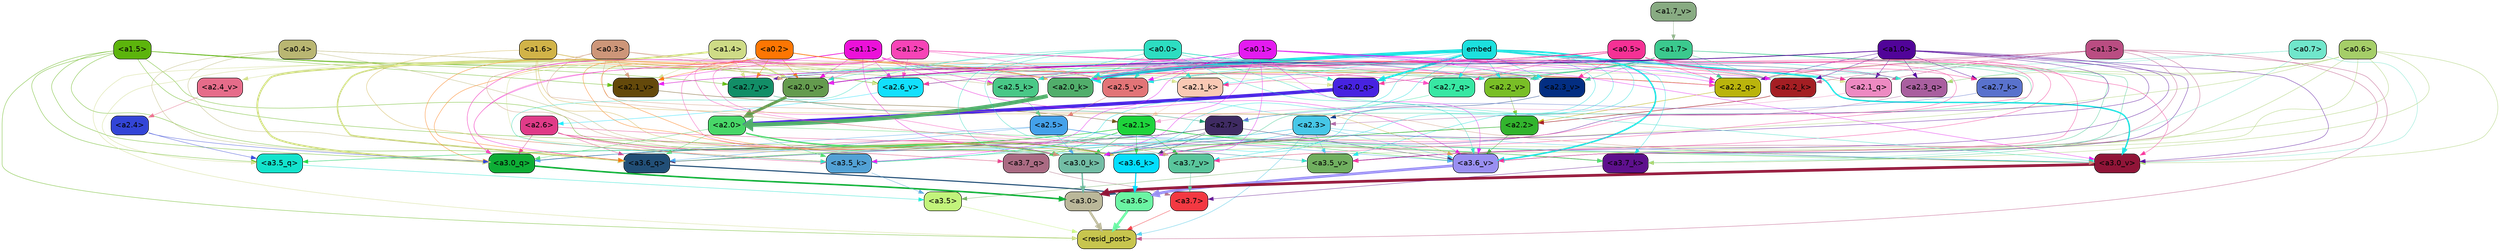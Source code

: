 strict digraph "" {
	graph [bgcolor=transparent,
		layout=dot,
		overlap=false,
		splines=true
	];
	"<a3.7>"	[color=black,
		fillcolor="#f33942",
		fontname=Helvetica,
		shape=box,
		style="filled, rounded"];
	"<resid_post>"	[color=black,
		fillcolor="#c7c54e",
		fontname=Helvetica,
		shape=box,
		style="filled, rounded"];
	"<a3.7>" -> "<resid_post>"	[color="#f33942",
		penwidth=0.6239100098609924];
	"<a3.6>"	[color=black,
		fillcolor="#6bf4a3",
		fontname=Helvetica,
		shape=box,
		style="filled, rounded"];
	"<a3.6>" -> "<resid_post>"	[color="#6bf4a3",
		penwidth=4.569062113761902];
	"<a3.5>"	[color=black,
		fillcolor="#c2f37b",
		fontname=Helvetica,
		shape=box,
		style="filled, rounded"];
	"<a3.5>" -> "<resid_post>"	[color="#c2f37b",
		penwidth=0.6];
	"<a3.0>"	[color=black,
		fillcolor="#bab799",
		fontname=Helvetica,
		shape=box,
		style="filled, rounded"];
	"<a3.0>" -> "<resid_post>"	[color="#bab799",
		penwidth=4.283544182777405];
	"<a2.3>"	[color=black,
		fillcolor="#46c7e7",
		fontname=Helvetica,
		shape=box,
		style="filled, rounded"];
	"<a2.3>" -> "<resid_post>"	[color="#46c7e7",
		penwidth=0.6];
	"<a3.7_q>"	[color=black,
		fillcolor="#aa6b83",
		fontname=Helvetica,
		shape=box,
		style="filled, rounded"];
	"<a2.3>" -> "<a3.7_q>"	[color="#46c7e7",
		penwidth=0.6];
	"<a3.6_q>"	[color=black,
		fillcolor="#224f77",
		fontname=Helvetica,
		shape=box,
		style="filled, rounded"];
	"<a2.3>" -> "<a3.6_q>"	[color="#46c7e7",
		penwidth=0.6];
	"<a3.5_q>"	[color=black,
		fillcolor="#13e3cc",
		fontname=Helvetica,
		shape=box,
		style="filled, rounded"];
	"<a2.3>" -> "<a3.5_q>"	[color="#46c7e7",
		penwidth=0.6];
	"<a3.0_q>"	[color=black,
		fillcolor="#0eae36",
		fontname=Helvetica,
		shape=box,
		style="filled, rounded"];
	"<a2.3>" -> "<a3.0_q>"	[color="#46c7e7",
		penwidth=0.6];
	"<a3.0_k>"	[color=black,
		fillcolor="#72bda5",
		fontname=Helvetica,
		shape=box,
		style="filled, rounded"];
	"<a2.3>" -> "<a3.0_k>"	[color="#46c7e7",
		penwidth=0.6];
	"<a3.6_v>"	[color=black,
		fillcolor="#998ff1",
		fontname=Helvetica,
		shape=box,
		style="filled, rounded"];
	"<a2.3>" -> "<a3.6_v>"	[color="#46c7e7",
		penwidth=0.6];
	"<a3.5_v>"	[color=black,
		fillcolor="#70af5f",
		fontname=Helvetica,
		shape=box,
		style="filled, rounded"];
	"<a2.3>" -> "<a3.5_v>"	[color="#46c7e7",
		penwidth=0.6];
	"<a3.0_v>"	[color=black,
		fillcolor="#901538",
		fontname=Helvetica,
		shape=box,
		style="filled, rounded"];
	"<a2.3>" -> "<a3.0_v>"	[color="#46c7e7",
		penwidth=0.6];
	"<a1.5>"	[color=black,
		fillcolor="#5cb40c",
		fontname=Helvetica,
		shape=box,
		style="filled, rounded"];
	"<a1.5>" -> "<resid_post>"	[color="#5cb40c",
		penwidth=0.6];
	"<a1.5>" -> "<a3.6_q>"	[color="#5cb40c",
		penwidth=0.6];
	"<a1.5>" -> "<a3.5_q>"	[color="#5cb40c",
		penwidth=0.6];
	"<a1.5>" -> "<a3.0_q>"	[color="#5cb40c",
		penwidth=0.6];
	"<a3.6_k>"	[color=black,
		fillcolor="#03defd",
		fontname=Helvetica,
		shape=box,
		style="filled, rounded"];
	"<a1.5>" -> "<a3.6_k>"	[color="#5cb40c",
		penwidth=0.6];
	"<a1.5>" -> "<a3.0_k>"	[color="#5cb40c",
		penwidth=0.6];
	"<a2.2_q>"	[color=black,
		fillcolor="#bab40c",
		fontname=Helvetica,
		shape=box,
		style="filled, rounded"];
	"<a1.5>" -> "<a2.2_q>"	[color="#5cb40c",
		penwidth=0.6];
	"<a2.7_v>"	[color=black,
		fillcolor="#128e67",
		fontname=Helvetica,
		shape=box,
		style="filled, rounded"];
	"<a1.5>" -> "<a2.7_v>"	[color="#5cb40c",
		penwidth=0.6];
	"<a2.6_v>"	[color=black,
		fillcolor="#12e0fd",
		fontname=Helvetica,
		shape=box,
		style="filled, rounded"];
	"<a1.5>" -> "<a2.6_v>"	[color="#5cb40c",
		penwidth=0.6];
	"<a2.1_v>"	[color=black,
		fillcolor="#64490b",
		fontname=Helvetica,
		shape=box,
		style="filled, rounded"];
	"<a1.5>" -> "<a2.1_v>"	[color="#5cb40c",
		penwidth=0.6];
	"<a1.4>"	[color=black,
		fillcolor="#cedb86",
		fontname=Helvetica,
		shape=box,
		style="filled, rounded"];
	"<a1.4>" -> "<resid_post>"	[color="#cedb86",
		penwidth=0.6];
	"<a1.4>" -> "<a3.7_q>"	[color="#cedb86",
		penwidth=0.6];
	"<a1.4>" -> "<a3.6_q>"	[color="#cedb86",
		penwidth=2.7536282539367676];
	"<a1.4>" -> "<a3.5_q>"	[color="#cedb86",
		penwidth=0.6];
	"<a1.4>" -> "<a3.0_q>"	[color="#cedb86",
		penwidth=3.3369133472442627];
	"<a2.3_q>"	[color=black,
		fillcolor="#a95f9f",
		fontname=Helvetica,
		shape=box,
		style="filled, rounded"];
	"<a1.4>" -> "<a2.3_q>"	[color="#cedb86",
		penwidth=0.6];
	"<a1.4>" -> "<a2.2_q>"	[color="#cedb86",
		penwidth=0.6];
	"<a2.1_q>"	[color=black,
		fillcolor="#ed8ac2",
		fontname=Helvetica,
		shape=box,
		style="filled, rounded"];
	"<a1.4>" -> "<a2.1_q>"	[color="#cedb86",
		penwidth=0.6];
	"<a2.0_q>"	[color=black,
		fillcolor="#4723e1",
		fontname=Helvetica,
		shape=box,
		style="filled, rounded"];
	"<a1.4>" -> "<a2.0_q>"	[color="#cedb86",
		penwidth=0.6];
	"<a2.1_k>"	[color=black,
		fillcolor="#fac9b4",
		fontname=Helvetica,
		shape=box,
		style="filled, rounded"];
	"<a1.4>" -> "<a2.1_k>"	[color="#cedb86",
		penwidth=0.6];
	"<a1.4>" -> "<a2.7_v>"	[color="#cedb86",
		penwidth=0.6];
	"<a1.4>" -> "<a2.6_v>"	[color="#cedb86",
		penwidth=0.6];
	"<a2.5_v>"	[color=black,
		fillcolor="#e27477",
		fontname=Helvetica,
		shape=box,
		style="filled, rounded"];
	"<a1.4>" -> "<a2.5_v>"	[color="#cedb86",
		penwidth=0.6];
	"<a2.4_v>"	[color=black,
		fillcolor="#e66c8a",
		fontname=Helvetica,
		shape=box,
		style="filled, rounded"];
	"<a1.4>" -> "<a2.4_v>"	[color="#cedb86",
		penwidth=0.6];
	"<a1.4>" -> "<a2.1_v>"	[color="#cedb86",
		penwidth=0.6];
	"<a2.0_v>"	[color=black,
		fillcolor="#649b4e",
		fontname=Helvetica,
		shape=box,
		style="filled, rounded"];
	"<a1.4>" -> "<a2.0_v>"	[color="#cedb86",
		penwidth=2.2818827629089355];
	"<a1.3>"	[color=black,
		fillcolor="#ba4d82",
		fontname=Helvetica,
		shape=box,
		style="filled, rounded"];
	"<a1.3>" -> "<resid_post>"	[color="#ba4d82",
		penwidth=0.6];
	"<a1.3>" -> "<a3.6_v>"	[color="#ba4d82",
		penwidth=0.6];
	"<a1.3>" -> "<a3.5_v>"	[color="#ba4d82",
		penwidth=0.6];
	"<a1.3>" -> "<a3.0_v>"	[color="#ba4d82",
		penwidth=0.6];
	"<a1.3>" -> "<a2.2_q>"	[color="#ba4d82",
		penwidth=0.6];
	"<a1.3>" -> "<a2.1_q>"	[color="#ba4d82",
		penwidth=0.6];
	"<a2.2_k>"	[color=black,
		fillcolor="#a41e23",
		fontname=Helvetica,
		shape=box,
		style="filled, rounded"];
	"<a1.3>" -> "<a2.2_k>"	[color="#ba4d82",
		penwidth=0.6];
	"<a1.3>" -> "<a2.5_v>"	[color="#ba4d82",
		penwidth=0.6];
	"<a3.7_q>" -> "<a3.7>"	[color="#aa6b83",
		penwidth=0.6];
	"<a3.6_q>" -> "<a3.6>"	[color="#224f77",
		penwidth=2.0344843566417694];
	"<a3.5_q>" -> "<a3.5>"	[color="#13e3cc",
		penwidth=0.6];
	"<a3.0_q>" -> "<a3.0>"	[color="#0eae36",
		penwidth=2.863015294075012];
	"<a3.7_k>"	[color=black,
		fillcolor="#5e108d",
		fontname=Helvetica,
		shape=box,
		style="filled, rounded"];
	"<a3.7_k>" -> "<a3.7>"	[color="#5e108d",
		penwidth=0.6];
	"<a3.6_k>" -> "<a3.6>"	[color="#03defd",
		penwidth=2.1770318150520325];
	"<a3.5_k>"	[color=black,
		fillcolor="#52a1d5",
		fontname=Helvetica,
		shape=box,
		style="filled, rounded"];
	"<a3.5_k>" -> "<a3.5>"	[color="#52a1d5",
		penwidth=0.6];
	"<a3.0_k>" -> "<a3.0>"	[color="#72bda5",
		penwidth=2.6323853135108948];
	"<a3.7_v>"	[color=black,
		fillcolor="#59c59c",
		fontname=Helvetica,
		shape=box,
		style="filled, rounded"];
	"<a3.7_v>" -> "<a3.7>"	[color="#59c59c",
		penwidth=0.6];
	"<a3.6_v>" -> "<a3.6>"	[color="#998ff1",
		penwidth=4.972373723983765];
	"<a3.5_v>" -> "<a3.5>"	[color="#70af5f",
		penwidth=0.6];
	"<a3.0_v>" -> "<a3.0>"	[color="#901538",
		penwidth=5.1638524532318115];
	"<a2.6>"	[color=black,
		fillcolor="#e03b88",
		fontname=Helvetica,
		shape=box,
		style="filled, rounded"];
	"<a2.6>" -> "<a3.7_q>"	[color="#e03b88",
		penwidth=0.6];
	"<a2.6>" -> "<a3.6_q>"	[color="#e03b88",
		penwidth=0.6];
	"<a2.6>" -> "<a3.0_q>"	[color="#e03b88",
		penwidth=0.6];
	"<a2.6>" -> "<a3.7_k>"	[color="#e03b88",
		penwidth=0.6];
	"<a2.6>" -> "<a3.6_k>"	[color="#e03b88",
		penwidth=0.6];
	"<a2.6>" -> "<a3.5_k>"	[color="#e03b88",
		penwidth=0.6];
	"<a2.6>" -> "<a3.0_k>"	[color="#e03b88",
		penwidth=0.6];
	"<a2.1>"	[color=black,
		fillcolor="#1ed43b",
		fontname=Helvetica,
		shape=box,
		style="filled, rounded"];
	"<a2.1>" -> "<a3.7_q>"	[color="#1ed43b",
		penwidth=0.6];
	"<a2.1>" -> "<a3.6_q>"	[color="#1ed43b",
		penwidth=0.6];
	"<a2.1>" -> "<a3.5_q>"	[color="#1ed43b",
		penwidth=0.6];
	"<a2.1>" -> "<a3.0_q>"	[color="#1ed43b",
		penwidth=0.6];
	"<a2.1>" -> "<a3.7_k>"	[color="#1ed43b",
		penwidth=0.6];
	"<a2.1>" -> "<a3.6_k>"	[color="#1ed43b",
		penwidth=0.6];
	"<a2.1>" -> "<a3.5_k>"	[color="#1ed43b",
		penwidth=0.6];
	"<a2.1>" -> "<a3.0_k>"	[color="#1ed43b",
		penwidth=0.6];
	"<a2.1>" -> "<a3.7_v>"	[color="#1ed43b",
		penwidth=0.6];
	"<a2.1>" -> "<a3.6_v>"	[color="#1ed43b",
		penwidth=0.6];
	"<a2.1>" -> "<a3.0_v>"	[color="#1ed43b",
		penwidth=0.6];
	"<a2.7>"	[color=black,
		fillcolor="#3f2b63",
		fontname=Helvetica,
		shape=box,
		style="filled, rounded"];
	"<a2.7>" -> "<a3.6_q>"	[color="#3f2b63",
		penwidth=0.6];
	"<a2.7>" -> "<a3.0_q>"	[color="#3f2b63",
		penwidth=0.6];
	"<a2.7>" -> "<a3.6_k>"	[color="#3f2b63",
		penwidth=0.6];
	"<a2.7>" -> "<a3.0_k>"	[color="#3f2b63",
		penwidth=0.6];
	"<a2.7>" -> "<a3.6_v>"	[color="#3f2b63",
		penwidth=0.6];
	"<a2.5>"	[color=black,
		fillcolor="#44a1ea",
		fontname=Helvetica,
		shape=box,
		style="filled, rounded"];
	"<a2.5>" -> "<a3.6_q>"	[color="#44a1ea",
		penwidth=0.6];
	"<a2.5>" -> "<a3.0_q>"	[color="#44a1ea",
		penwidth=0.6];
	"<a2.5>" -> "<a3.0_k>"	[color="#44a1ea",
		penwidth=0.6];
	"<a2.5>" -> "<a3.6_v>"	[color="#44a1ea",
		penwidth=0.6];
	"<a2.5>" -> "<a3.0_v>"	[color="#44a1ea",
		penwidth=0.6];
	"<a2.0>"	[color=black,
		fillcolor="#48d768",
		fontname=Helvetica,
		shape=box,
		style="filled, rounded"];
	"<a2.0>" -> "<a3.6_q>"	[color="#48d768",
		penwidth=0.6];
	"<a2.0>" -> "<a3.0_q>"	[color="#48d768",
		penwidth=0.6];
	"<a2.0>" -> "<a3.7_k>"	[color="#48d768",
		penwidth=0.6];
	"<a2.0>" -> "<a3.6_k>"	[color="#48d768",
		penwidth=1.7047871947288513];
	"<a2.0>" -> "<a3.5_k>"	[color="#48d768",
		penwidth=0.6];
	"<a2.0>" -> "<a3.0_k>"	[color="#48d768",
		penwidth=2.239806979894638];
	"<a1.1>"	[color=black,
		fillcolor="#ec11da",
		fontname=Helvetica,
		shape=box,
		style="filled, rounded"];
	"<a1.1>" -> "<a3.6_q>"	[color="#ec11da",
		penwidth=0.6];
	"<a1.1>" -> "<a3.0_q>"	[color="#ec11da",
		penwidth=0.6];
	"<a1.1>" -> "<a3.0_k>"	[color="#ec11da",
		penwidth=0.6];
	"<a1.1>" -> "<a3.6_v>"	[color="#ec11da",
		penwidth=0.6];
	"<a2.7_q>"	[color=black,
		fillcolor="#38e7a3",
		fontname=Helvetica,
		shape=box,
		style="filled, rounded"];
	"<a1.1>" -> "<a2.7_q>"	[color="#ec11da",
		penwidth=0.6];
	"<a2.5_k>"	[color=black,
		fillcolor="#49c887",
		fontname=Helvetica,
		shape=box,
		style="filled, rounded"];
	"<a1.1>" -> "<a2.5_k>"	[color="#ec11da",
		penwidth=0.6];
	"<a2.0_k>"	[color=black,
		fillcolor="#51ae6b",
		fontname=Helvetica,
		shape=box,
		style="filled, rounded"];
	"<a1.1>" -> "<a2.0_k>"	[color="#ec11da",
		penwidth=0.6];
	"<a1.1>" -> "<a2.6_v>"	[color="#ec11da",
		penwidth=0.6];
	"<a2.2_v>"	[color=black,
		fillcolor="#79be26",
		fontname=Helvetica,
		shape=box,
		style="filled, rounded"];
	"<a1.1>" -> "<a2.2_v>"	[color="#ec11da",
		penwidth=0.6];
	"<a1.1>" -> "<a2.1_v>"	[color="#ec11da",
		penwidth=0.6];
	"<a1.1>" -> "<a2.0_v>"	[color="#ec11da",
		penwidth=0.6];
	"<a0.4>"	[color=black,
		fillcolor="#b9b672",
		fontname=Helvetica,
		shape=box,
		style="filled, rounded"];
	"<a0.4>" -> "<a3.6_q>"	[color="#b9b672",
		penwidth=0.6];
	"<a0.4>" -> "<a3.0_q>"	[color="#b9b672",
		penwidth=0.6];
	"<a0.4>" -> "<a3.6_k>"	[color="#b9b672",
		penwidth=0.6];
	"<a0.4>" -> "<a2.5_k>"	[color="#b9b672",
		penwidth=0.6];
	"<a0.4>" -> "<a2.0_k>"	[color="#b9b672",
		penwidth=0.6];
	"<a0.2>"	[color=black,
		fillcolor="#fd7603",
		fontname=Helvetica,
		shape=box,
		style="filled, rounded"];
	"<a0.2>" -> "<a3.6_q>"	[color="#fd7603",
		penwidth=0.6];
	"<a0.2>" -> "<a3.0_q>"	[color="#fd7603",
		penwidth=0.6];
	"<a0.2>" -> "<a3.6_k>"	[color="#fd7603",
		penwidth=0.6];
	"<a0.2>" -> "<a3.0_k>"	[color="#fd7603",
		penwidth=0.6];
	"<a0.2>" -> "<a2.2_q>"	[color="#fd7603",
		penwidth=0.6];
	"<a0.2>" -> "<a2.2_k>"	[color="#fd7603",
		penwidth=0.6];
	"<a0.2>" -> "<a2.0_k>"	[color="#fd7603",
		penwidth=0.6];
	"<a0.2>" -> "<a2.7_v>"	[color="#fd7603",
		penwidth=0.6];
	"<a0.2>" -> "<a2.1_v>"	[color="#fd7603",
		penwidth=0.6];
	"<a0.2>" -> "<a2.0_v>"	[color="#fd7603",
		penwidth=0.6];
	"<a2.4>"	[color=black,
		fillcolor="#3345d7",
		fontname=Helvetica,
		shape=box,
		style="filled, rounded"];
	"<a2.4>" -> "<a3.5_q>"	[color="#3345d7",
		penwidth=0.6];
	"<a2.4>" -> "<a3.0_q>"	[color="#3345d7",
		penwidth=0.6];
	"<a1.2>"	[color=black,
		fillcolor="#f744b7",
		fontname=Helvetica,
		shape=box,
		style="filled, rounded"];
	"<a1.2>" -> "<a3.0_q>"	[color="#f744b7",
		penwidth=0.6];
	"<a1.2>" -> "<a3.6_k>"	[color="#f744b7",
		penwidth=0.6];
	"<a1.2>" -> "<a3.5_k>"	[color="#f744b7",
		penwidth=0.6];
	"<a1.2>" -> "<a3.0_k>"	[color="#f744b7",
		penwidth=0.6];
	"<a1.2>" -> "<a3.5_v>"	[color="#f744b7",
		penwidth=0.6];
	"<a1.2>" -> "<a2.7_q>"	[color="#f744b7",
		penwidth=0.6];
	"<a1.2>" -> "<a2.2_q>"	[color="#f744b7",
		penwidth=0.6];
	"<a1.2>" -> "<a2.2_k>"	[color="#f744b7",
		penwidth=0.6];
	"<a1.2>" -> "<a2.6_v>"	[color="#f744b7",
		penwidth=0.6];
	"<a1.2>" -> "<a2.5_v>"	[color="#f744b7",
		penwidth=0.6];
	"<a2.3_v>"	[color=black,
		fillcolor="#032e82",
		fontname=Helvetica,
		shape=box,
		style="filled, rounded"];
	"<a1.2>" -> "<a2.3_v>"	[color="#f744b7",
		penwidth=0.6];
	"<a1.2>" -> "<a2.0_v>"	[color="#f744b7",
		penwidth=0.6];
	"<a1.7>"	[color=black,
		fillcolor="#3bc98e",
		fontname=Helvetica,
		shape=box,
		style="filled, rounded"];
	"<a1.7>" -> "<a3.7_k>"	[color="#3bc98e",
		penwidth=0.6];
	"<a1.7>" -> "<a3.5_k>"	[color="#3bc98e",
		penwidth=0.6];
	"<a1.7>" -> "<a3.6_v>"	[color="#3bc98e",
		penwidth=0.6];
	"<a1.7>" -> "<a2.7_q>"	[color="#3bc98e",
		penwidth=0.6];
	"<a1.7>" -> "<a2.2_q>"	[color="#3bc98e",
		penwidth=0.6];
	"<a1.7>" -> "<a2.0_q>"	[color="#3bc98e",
		penwidth=0.6];
	"<a1.7>" -> "<a2.2_k>"	[color="#3bc98e",
		penwidth=0.6];
	"<a1.7>" -> "<a2.0_k>"	[color="#3bc98e",
		penwidth=0.6];
	"<a1.7>" -> "<a2.5_v>"	[color="#3bc98e",
		penwidth=0.6];
	"<a1.7>" -> "<a2.3_v>"	[color="#3bc98e",
		penwidth=0.6];
	"<a1.7>" -> "<a2.2_v>"	[color="#3bc98e",
		penwidth=0.6];
	"<a0.7>"	[color=black,
		fillcolor="#70e6cb",
		fontname=Helvetica,
		shape=box,
		style="filled, rounded"];
	"<a0.7>" -> "<a3.7_k>"	[color="#70e6cb",
		penwidth=0.6];
	"<a0.7>" -> "<a3.0_v>"	[color="#70e6cb",
		penwidth=0.6];
	"<a0.7>" -> "<a2.3_q>"	[color="#70e6cb",
		penwidth=0.6];
	"<a0.7>" -> "<a2.2_q>"	[color="#70e6cb",
		penwidth=0.6];
	"<a0.6>"	[color=black,
		fillcolor="#a5ce68",
		fontname=Helvetica,
		shape=box,
		style="filled, rounded"];
	"<a0.6>" -> "<a3.7_k>"	[color="#a5ce68",
		penwidth=0.6];
	"<a0.6>" -> "<a3.6_k>"	[color="#a5ce68",
		penwidth=0.6];
	"<a0.6>" -> "<a3.0_k>"	[color="#a5ce68",
		penwidth=0.6];
	"<a0.6>" -> "<a3.7_v>"	[color="#a5ce68",
		penwidth=0.6];
	"<a0.6>" -> "<a3.6_v>"	[color="#a5ce68",
		penwidth=0.6];
	"<a0.6>" -> "<a3.0_v>"	[color="#a5ce68",
		penwidth=0.6];
	"<a0.6>" -> "<a2.3_q>"	[color="#a5ce68",
		penwidth=0.6];
	"<a0.6>" -> "<a2.2_q>"	[color="#a5ce68",
		penwidth=0.6];
	embed	[color=black,
		fillcolor="#1ce0de",
		fontname=Helvetica,
		shape=box,
		style="filled, rounded"];
	embed -> "<a3.7_k>"	[color="#1ce0de",
		penwidth=0.6];
	embed -> "<a3.6_k>"	[color="#1ce0de",
		penwidth=0.6];
	embed -> "<a3.5_k>"	[color="#1ce0de",
		penwidth=0.6];
	embed -> "<a3.0_k>"	[color="#1ce0de",
		penwidth=0.6];
	embed -> "<a3.7_v>"	[color="#1ce0de",
		penwidth=0.6];
	embed -> "<a3.6_v>"	[color="#1ce0de",
		penwidth=2.7369276881217957];
	embed -> "<a3.5_v>"	[color="#1ce0de",
		penwidth=0.6];
	embed -> "<a3.0_v>"	[color="#1ce0de",
		penwidth=2.5778204202651978];
	embed -> "<a2.7_q>"	[color="#1ce0de",
		penwidth=0.6];
	embed -> "<a2.3_q>"	[color="#1ce0de",
		penwidth=0.6];
	embed -> "<a2.2_q>"	[color="#1ce0de",
		penwidth=0.6];
	embed -> "<a2.1_q>"	[color="#1ce0de",
		penwidth=0.6];
	embed -> "<a2.0_q>"	[color="#1ce0de",
		penwidth=3.459219217300415];
	embed -> "<a2.5_k>"	[color="#1ce0de",
		penwidth=0.6];
	embed -> "<a2.2_k>"	[color="#1ce0de",
		penwidth=0.6363201141357422];
	embed -> "<a2.1_k>"	[color="#1ce0de",
		penwidth=0.6];
	embed -> "<a2.0_k>"	[color="#1ce0de",
		penwidth=6.407642982900143];
	embed -> "<a2.7_v>"	[color="#1ce0de",
		penwidth=0.6];
	embed -> "<a2.6_v>"	[color="#1ce0de",
		penwidth=0.6];
	embed -> "<a2.5_v>"	[color="#1ce0de",
		penwidth=0.6];
	embed -> "<a2.3_v>"	[color="#1ce0de",
		penwidth=0.6];
	embed -> "<a2.2_v>"	[color="#1ce0de",
		penwidth=0.6175012588500977];
	embed -> "<a2.1_v>"	[color="#1ce0de",
		penwidth=0.6];
	embed -> "<a2.0_v>"	[color="#1ce0de",
		penwidth=0.6];
	"<a2.2>"	[color=black,
		fillcolor="#32b42d",
		fontname=Helvetica,
		shape=box,
		style="filled, rounded"];
	"<a2.2>" -> "<a3.6_k>"	[color="#32b42d",
		penwidth=0.6];
	"<a2.2>" -> "<a3.0_k>"	[color="#32b42d",
		penwidth=0.6];
	"<a2.2>" -> "<a3.6_v>"	[color="#32b42d",
		penwidth=0.6];
	"<a1.6>"	[color=black,
		fillcolor="#d1b348",
		fontname=Helvetica,
		shape=box,
		style="filled, rounded"];
	"<a1.6>" -> "<a3.6_k>"	[color="#d1b348",
		penwidth=0.6];
	"<a1.6>" -> "<a3.5_k>"	[color="#d1b348",
		penwidth=0.6];
	"<a1.6>" -> "<a3.6_v>"	[color="#d1b348",
		penwidth=0.6];
	"<a1.6>" -> "<a2.0_k>"	[color="#d1b348",
		penwidth=0.6];
	"<a1.6>" -> "<a2.0_v>"	[color="#d1b348",
		penwidth=0.6];
	"<a1.0>"	[color=black,
		fillcolor="#510499",
		fontname=Helvetica,
		shape=box,
		style="filled, rounded"];
	"<a1.0>" -> "<a3.6_k>"	[color="#510499",
		penwidth=0.6];
	"<a1.0>" -> "<a3.0_k>"	[color="#510499",
		penwidth=0.6];
	"<a1.0>" -> "<a3.6_v>"	[color="#510499",
		penwidth=0.6];
	"<a1.0>" -> "<a3.5_v>"	[color="#510499",
		penwidth=0.6];
	"<a1.0>" -> "<a3.0_v>"	[color="#510499",
		penwidth=0.6];
	"<a1.0>" -> "<a2.3_q>"	[color="#510499",
		penwidth=0.6];
	"<a1.0>" -> "<a2.2_q>"	[color="#510499",
		penwidth=0.6];
	"<a1.0>" -> "<a2.1_q>"	[color="#510499",
		penwidth=0.6];
	"<a2.7_k>"	[color=black,
		fillcolor="#5972cd",
		fontname=Helvetica,
		shape=box,
		style="filled, rounded"];
	"<a1.0>" -> "<a2.7_k>"	[color="#510499",
		penwidth=0.6];
	"<a1.0>" -> "<a2.2_k>"	[color="#510499",
		penwidth=0.6];
	"<a1.0>" -> "<a2.0_k>"	[color="#510499",
		penwidth=0.6];
	"<a1.0>" -> "<a2.7_v>"	[color="#510499",
		penwidth=0.6];
	"<a1.0>" -> "<a2.6_v>"	[color="#510499",
		penwidth=0.6];
	"<a1.0>" -> "<a2.0_v>"	[color="#510499",
		penwidth=1.2978954315185547];
	"<a0.5>"	[color=black,
		fillcolor="#f53195",
		fontname=Helvetica,
		shape=box,
		style="filled, rounded"];
	"<a0.5>" -> "<a3.6_k>"	[color="#f53195",
		penwidth=0.6];
	"<a0.5>" -> "<a3.7_v>"	[color="#f53195",
		penwidth=0.6];
	"<a0.5>" -> "<a3.6_v>"	[color="#f53195",
		penwidth=0.6];
	"<a0.5>" -> "<a3.5_v>"	[color="#f53195",
		penwidth=0.6];
	"<a0.5>" -> "<a3.0_v>"	[color="#f53195",
		penwidth=0.6];
	"<a0.5>" -> "<a2.7_q>"	[color="#f53195",
		penwidth=0.6];
	"<a0.5>" -> "<a2.3_q>"	[color="#f53195",
		penwidth=0.6];
	"<a0.5>" -> "<a2.2_q>"	[color="#f53195",
		penwidth=0.6];
	"<a0.5>" -> "<a2.1_q>"	[color="#f53195",
		penwidth=0.6];
	"<a0.5>" -> "<a2.0_q>"	[color="#f53195",
		penwidth=0.6];
	"<a0.5>" -> "<a2.7_k>"	[color="#f53195",
		penwidth=0.6];
	"<a0.5>" -> "<a2.5_k>"	[color="#f53195",
		penwidth=0.6];
	"<a0.5>" -> "<a2.2_k>"	[color="#f53195",
		penwidth=0.6];
	"<a0.5>" -> "<a2.1_k>"	[color="#f53195",
		penwidth=0.6];
	"<a0.5>" -> "<a2.0_k>"	[color="#f53195",
		penwidth=0.7721366882324219];
	"<a0.5>" -> "<a2.6_v>"	[color="#f53195",
		penwidth=0.6];
	"<a0.5>" -> "<a2.3_v>"	[color="#f53195",
		penwidth=0.6];
	"<a0.5>" -> "<a2.1_v>"	[color="#f53195",
		penwidth=0.6];
	"<a0.5>" -> "<a2.0_v>"	[color="#f53195",
		penwidth=0.6];
	"<a0.1>"	[color=black,
		fillcolor="#e41bf0",
		fontname=Helvetica,
		shape=box,
		style="filled, rounded"];
	"<a0.1>" -> "<a3.6_k>"	[color="#e41bf0",
		penwidth=0.6];
	"<a0.1>" -> "<a3.5_k>"	[color="#e41bf0",
		penwidth=0.6];
	"<a0.1>" -> "<a3.0_k>"	[color="#e41bf0",
		penwidth=0.6];
	"<a0.1>" -> "<a3.6_v>"	[color="#e41bf0",
		penwidth=0.6];
	"<a0.1>" -> "<a3.0_v>"	[color="#e41bf0",
		penwidth=0.6];
	"<a0.1>" -> "<a2.3_q>"	[color="#e41bf0",
		penwidth=0.6];
	"<a0.1>" -> "<a2.2_q>"	[color="#e41bf0",
		penwidth=0.6];
	"<a0.1>" -> "<a2.2_k>"	[color="#e41bf0",
		penwidth=0.6];
	"<a0.1>" -> "<a2.0_k>"	[color="#e41bf0",
		penwidth=0.6];
	"<a0.1>" -> "<a2.5_v>"	[color="#e41bf0",
		penwidth=0.6];
	"<a0.1>" -> "<a2.3_v>"	[color="#e41bf0",
		penwidth=0.6];
	"<a0.1>" -> "<a2.1_v>"	[color="#e41bf0",
		penwidth=0.6];
	"<a0.1>" -> "<a2.0_v>"	[color="#e41bf0",
		penwidth=0.6];
	"<a0.0>"	[color=black,
		fillcolor="#2dddc1",
		fontname=Helvetica,
		shape=box,
		style="filled, rounded"];
	"<a0.0>" -> "<a3.5_k>"	[color="#2dddc1",
		penwidth=0.6];
	"<a0.0>" -> "<a3.7_v>"	[color="#2dddc1",
		penwidth=0.6];
	"<a0.0>" -> "<a3.6_v>"	[color="#2dddc1",
		penwidth=0.6];
	"<a0.0>" -> "<a3.5_v>"	[color="#2dddc1",
		penwidth=0.6];
	"<a0.0>" -> "<a3.0_v>"	[color="#2dddc1",
		penwidth=0.6];
	"<a0.0>" -> "<a2.3_q>"	[color="#2dddc1",
		penwidth=0.6];
	"<a0.0>" -> "<a2.0_q>"	[color="#2dddc1",
		penwidth=0.6];
	"<a0.0>" -> "<a2.5_k>"	[color="#2dddc1",
		penwidth=0.6];
	"<a0.0>" -> "<a2.1_k>"	[color="#2dddc1",
		penwidth=0.6];
	"<a0.0>" -> "<a2.0_k>"	[color="#2dddc1",
		penwidth=0.6];
	"<a0.0>" -> "<a2.5_v>"	[color="#2dddc1",
		penwidth=0.6];
	"<a0.0>" -> "<a2.3_v>"	[color="#2dddc1",
		penwidth=0.6];
	"<a0.0>" -> "<a2.2_v>"	[color="#2dddc1",
		penwidth=0.6];
	"<a0.0>" -> "<a2.0_v>"	[color="#2dddc1",
		penwidth=0.6];
	"<a0.3>"	[color=black,
		fillcolor="#cd9679",
		fontname=Helvetica,
		shape=box,
		style="filled, rounded"];
	"<a0.3>" -> "<a3.0_k>"	[color="#cd9679",
		penwidth=0.6];
	"<a0.3>" -> "<a3.7_v>"	[color="#cd9679",
		penwidth=0.6];
	"<a0.3>" -> "<a3.0_v>"	[color="#cd9679",
		penwidth=0.6];
	"<a0.3>" -> "<a2.5_v>"	[color="#cd9679",
		penwidth=0.6];
	"<a0.3>" -> "<a2.1_v>"	[color="#cd9679",
		penwidth=0.6];
	"<a0.3>" -> "<a2.0_v>"	[color="#cd9679",
		penwidth=0.6];
	"<a2.7_q>" -> "<a2.7>"	[color="#38e7a3",
		penwidth=0.6];
	"<a2.3_q>" -> "<a2.3>"	[color="#a95f9f",
		penwidth=0.6];
	"<a2.2_q>" -> "<a2.2>"	[color="#bab40c",
		penwidth=0.7441773414611816];
	"<a2.1_q>" -> "<a2.1>"	[color="#ed8ac2",
		penwidth=0.6];
	"<a2.0_q>" -> "<a2.0>"	[color="#4723e1",
		penwidth=6.422367453575134];
	"<a2.7_k>" -> "<a2.7>"	[color="#5972cd",
		penwidth=0.6];
	"<a2.5_k>" -> "<a2.5>"	[color="#49c887",
		penwidth=0.6];
	"<a2.2_k>" -> "<a2.2>"	[color="#a41e23",
		penwidth=0.8810110092163086];
	"<a2.1_k>" -> "<a2.1>"	[color="#fac9b4",
		penwidth=0.6];
	"<a2.0_k>" -> "<a2.0>"	[color="#51ae6b",
		penwidth=7.398894429206848];
	"<a2.7_v>" -> "<a2.7>"	[color="#128e67",
		penwidth=0.6];
	"<a2.6_v>" -> "<a2.6>"	[color="#12e0fd",
		penwidth=0.6];
	"<a2.5_v>" -> "<a2.5>"	[color="#e27477",
		penwidth=0.6];
	"<a2.4_v>" -> "<a2.4>"	[color="#e66c8a",
		penwidth=0.6];
	"<a2.3_v>" -> "<a2.3>"	[color="#032e82",
		penwidth=0.6];
	"<a2.2_v>" -> "<a2.2>"	[color="#79be26",
		penwidth=0.6];
	"<a2.1_v>" -> "<a2.1>"	[color="#64490b",
		penwidth=0.6];
	"<a2.0_v>" -> "<a2.0>"	[color="#649b4e",
		penwidth=5.395828627049923];
	"<a1.7_v>"	[color=black,
		fillcolor="#88ab82",
		fontname=Helvetica,
		shape=box,
		style="filled, rounded"];
	"<a1.7_v>" -> "<a1.7>"	[color="#88ab82",
		penwidth=0.6];
}
